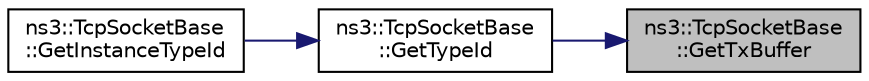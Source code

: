 digraph "ns3::TcpSocketBase::GetTxBuffer"
{
 // LATEX_PDF_SIZE
  edge [fontname="Helvetica",fontsize="10",labelfontname="Helvetica",labelfontsize="10"];
  node [fontname="Helvetica",fontsize="10",shape=record];
  rankdir="RL";
  Node1 [label="ns3::TcpSocketBase\l::GetTxBuffer",height=0.2,width=0.4,color="black", fillcolor="grey75", style="filled", fontcolor="black",tooltip="Get a pointer to the Tx buffer."];
  Node1 -> Node2 [dir="back",color="midnightblue",fontsize="10",style="solid",fontname="Helvetica"];
  Node2 [label="ns3::TcpSocketBase\l::GetTypeId",height=0.2,width=0.4,color="black", fillcolor="white", style="filled",URL="$classns3_1_1_tcp_socket_base.html#a7aa3d6dfe929e6b61ead2217bc5a646a",tooltip="Get the type ID."];
  Node2 -> Node3 [dir="back",color="midnightblue",fontsize="10",style="solid",fontname="Helvetica"];
  Node3 [label="ns3::TcpSocketBase\l::GetInstanceTypeId",height=0.2,width=0.4,color="black", fillcolor="white", style="filled",URL="$classns3_1_1_tcp_socket_base.html#af5e4f77e5249abe062cf66bbcdaf296b",tooltip="Get the instance TypeId."];
}
